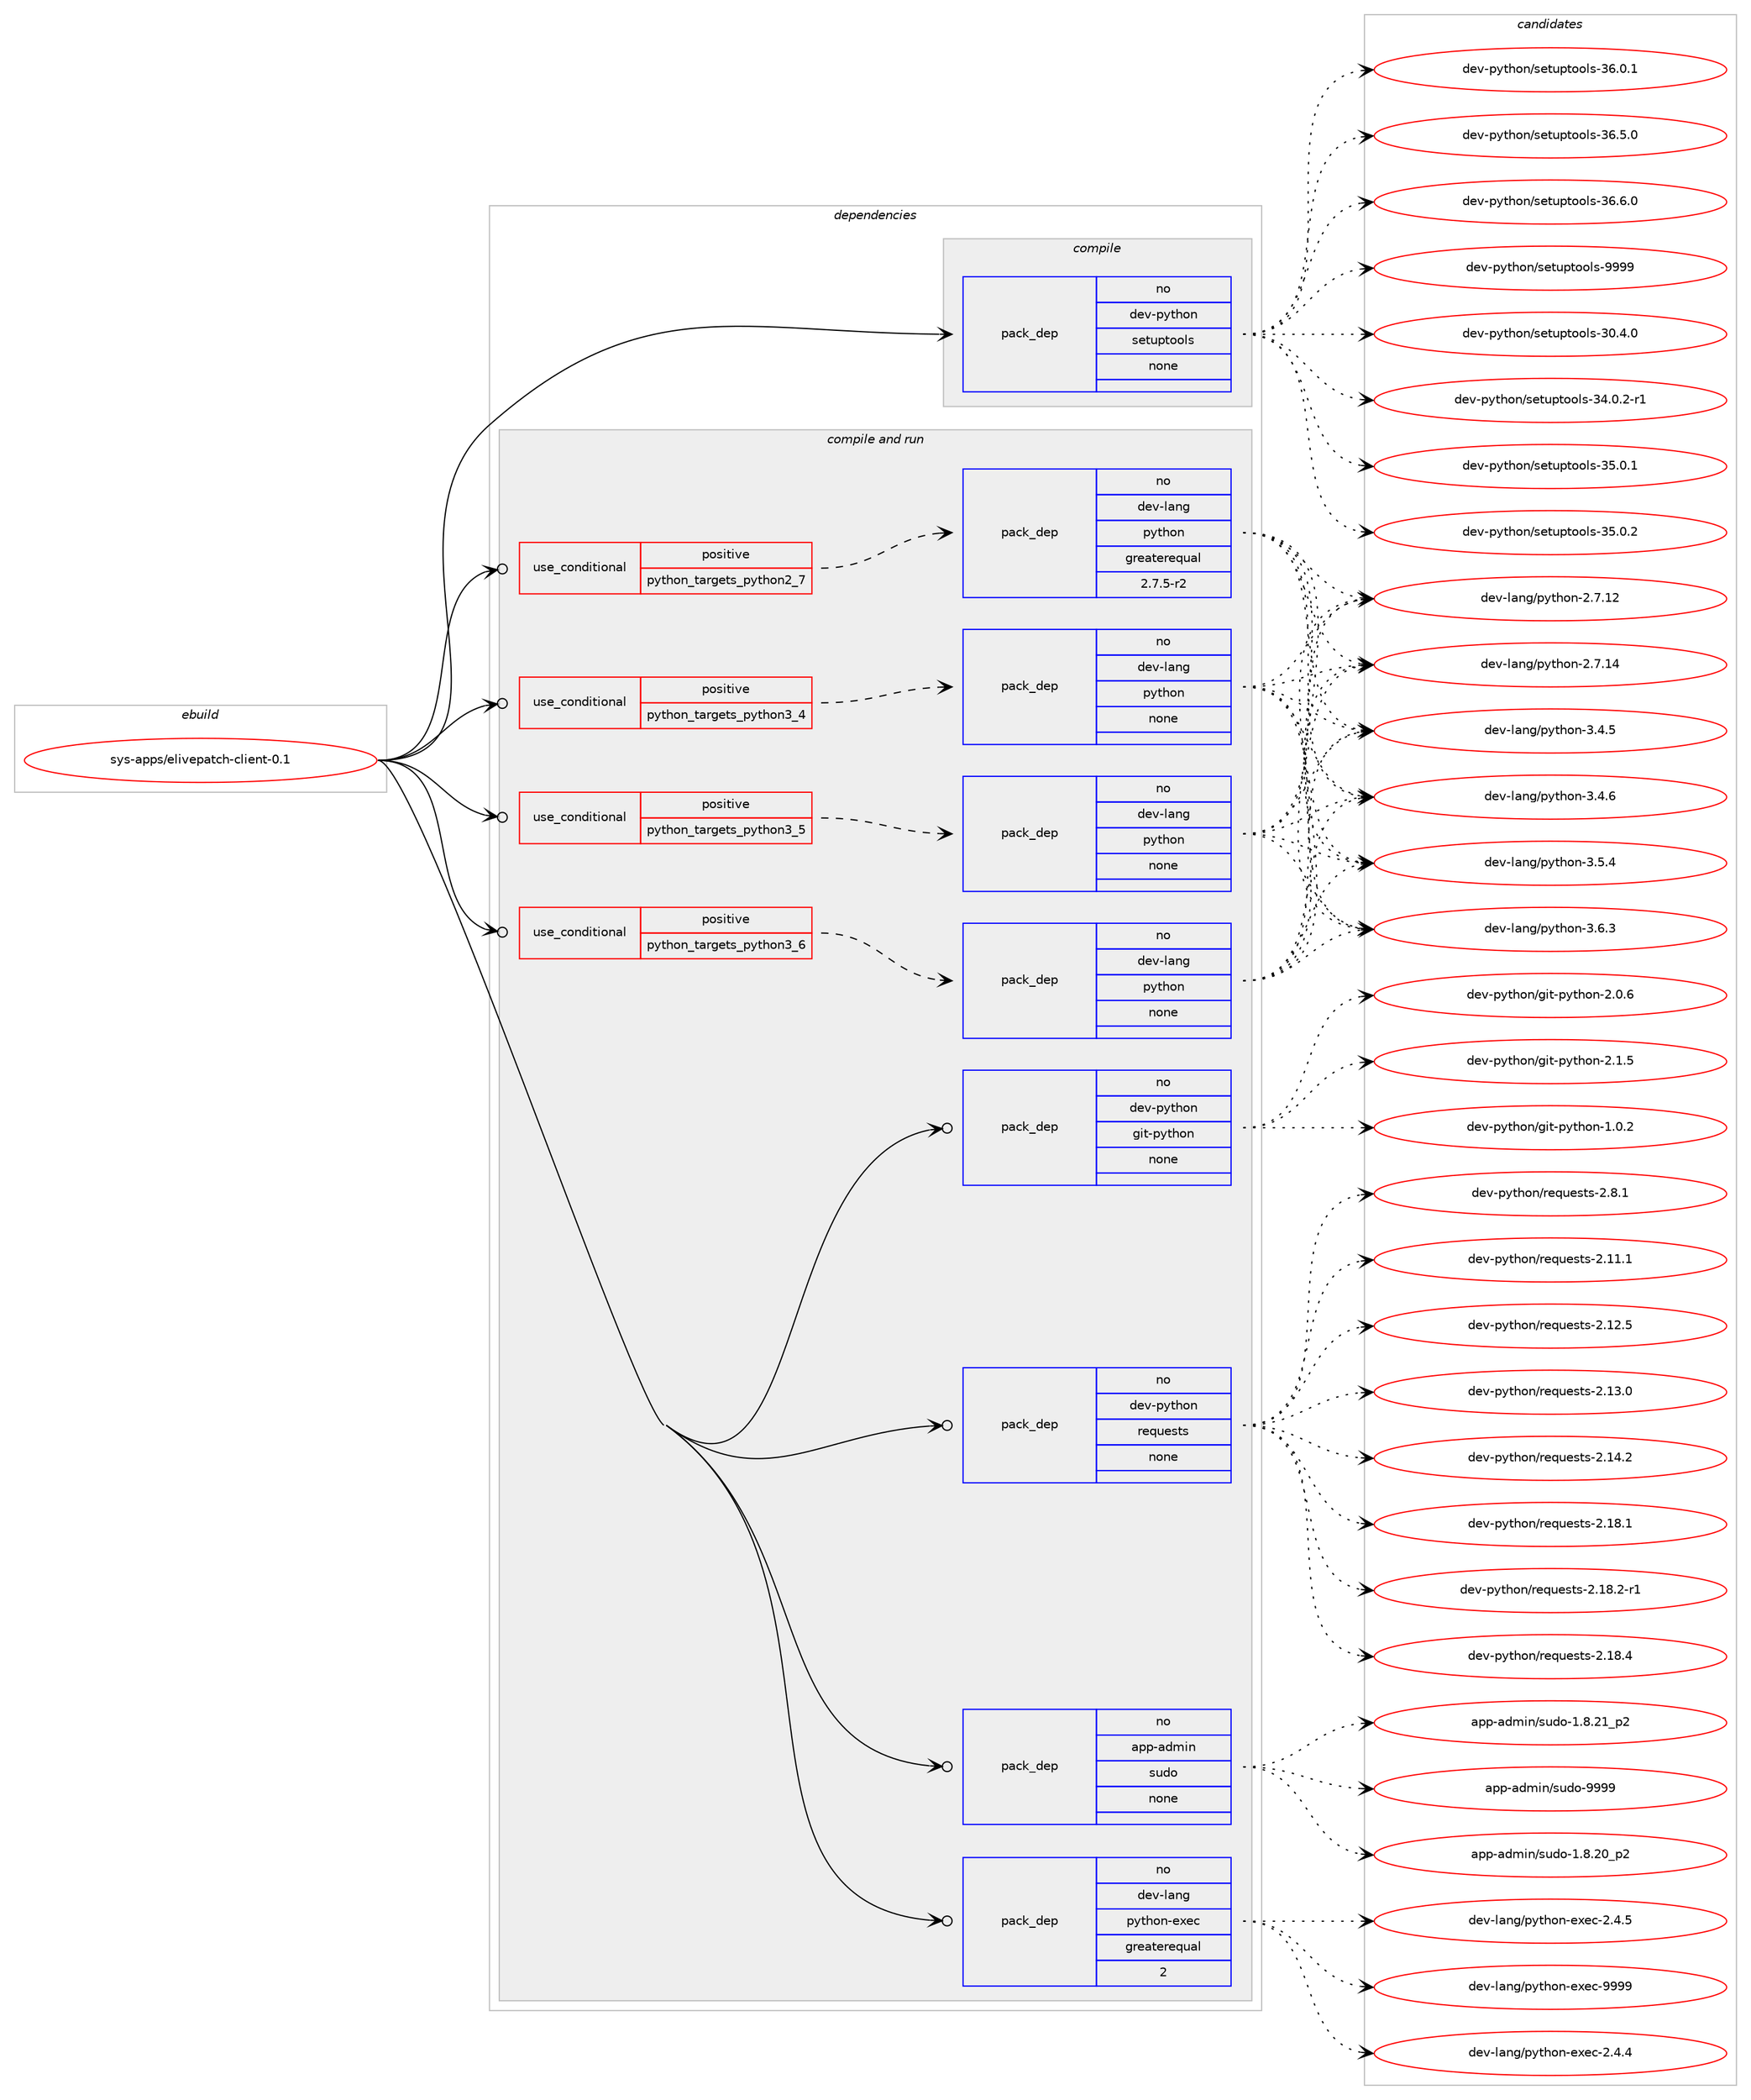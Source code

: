 digraph prolog {

# *************
# Graph options
# *************

newrank=true;
concentrate=true;
compound=true;
graph [rankdir=LR,fontname=Helvetica,fontsize=10,ranksep=1.5];#, ranksep=2.5, nodesep=0.2];
edge  [arrowhead=vee];
node  [fontname=Helvetica,fontsize=10];

# **********
# The ebuild
# **********

subgraph cluster_leftcol {
color=gray;
rank=same;
label=<<i>ebuild</i>>;
id [label="sys-apps/elivepatch-client-0.1", color=red, width=4, href="../sys-apps/elivepatch-client-0.1.svg"];
}

# ****************
# The dependencies
# ****************

subgraph cluster_midcol {
color=gray;
label=<<i>dependencies</i>>;
subgraph cluster_compile {
fillcolor="#eeeeee";
style=filled;
label=<<i>compile</i>>;
subgraph pack347672 {
dependency468420 [label=<<TABLE BORDER="0" CELLBORDER="1" CELLSPACING="0" CELLPADDING="4" WIDTH="220"><TR><TD ROWSPAN="6" CELLPADDING="30">pack_dep</TD></TR><TR><TD WIDTH="110">no</TD></TR><TR><TD>dev-python</TD></TR><TR><TD>setuptools</TD></TR><TR><TD>none</TD></TR><TR><TD></TD></TR></TABLE>>, shape=none, color=blue];
}
id:e -> dependency468420:w [weight=20,style="solid",arrowhead="vee"];
}
subgraph cluster_compileandrun {
fillcolor="#eeeeee";
style=filled;
label=<<i>compile and run</i>>;
subgraph cond112669 {
dependency468421 [label=<<TABLE BORDER="0" CELLBORDER="1" CELLSPACING="0" CELLPADDING="4"><TR><TD ROWSPAN="3" CELLPADDING="10">use_conditional</TD></TR><TR><TD>positive</TD></TR><TR><TD>python_targets_python2_7</TD></TR></TABLE>>, shape=none, color=red];
subgraph pack347673 {
dependency468422 [label=<<TABLE BORDER="0" CELLBORDER="1" CELLSPACING="0" CELLPADDING="4" WIDTH="220"><TR><TD ROWSPAN="6" CELLPADDING="30">pack_dep</TD></TR><TR><TD WIDTH="110">no</TD></TR><TR><TD>dev-lang</TD></TR><TR><TD>python</TD></TR><TR><TD>greaterequal</TD></TR><TR><TD>2.7.5-r2</TD></TR></TABLE>>, shape=none, color=blue];
}
dependency468421:e -> dependency468422:w [weight=20,style="dashed",arrowhead="vee"];
}
id:e -> dependency468421:w [weight=20,style="solid",arrowhead="odotvee"];
subgraph cond112670 {
dependency468423 [label=<<TABLE BORDER="0" CELLBORDER="1" CELLSPACING="0" CELLPADDING="4"><TR><TD ROWSPAN="3" CELLPADDING="10">use_conditional</TD></TR><TR><TD>positive</TD></TR><TR><TD>python_targets_python3_4</TD></TR></TABLE>>, shape=none, color=red];
subgraph pack347674 {
dependency468424 [label=<<TABLE BORDER="0" CELLBORDER="1" CELLSPACING="0" CELLPADDING="4" WIDTH="220"><TR><TD ROWSPAN="6" CELLPADDING="30">pack_dep</TD></TR><TR><TD WIDTH="110">no</TD></TR><TR><TD>dev-lang</TD></TR><TR><TD>python</TD></TR><TR><TD>none</TD></TR><TR><TD></TD></TR></TABLE>>, shape=none, color=blue];
}
dependency468423:e -> dependency468424:w [weight=20,style="dashed",arrowhead="vee"];
}
id:e -> dependency468423:w [weight=20,style="solid",arrowhead="odotvee"];
subgraph cond112671 {
dependency468425 [label=<<TABLE BORDER="0" CELLBORDER="1" CELLSPACING="0" CELLPADDING="4"><TR><TD ROWSPAN="3" CELLPADDING="10">use_conditional</TD></TR><TR><TD>positive</TD></TR><TR><TD>python_targets_python3_5</TD></TR></TABLE>>, shape=none, color=red];
subgraph pack347675 {
dependency468426 [label=<<TABLE BORDER="0" CELLBORDER="1" CELLSPACING="0" CELLPADDING="4" WIDTH="220"><TR><TD ROWSPAN="6" CELLPADDING="30">pack_dep</TD></TR><TR><TD WIDTH="110">no</TD></TR><TR><TD>dev-lang</TD></TR><TR><TD>python</TD></TR><TR><TD>none</TD></TR><TR><TD></TD></TR></TABLE>>, shape=none, color=blue];
}
dependency468425:e -> dependency468426:w [weight=20,style="dashed",arrowhead="vee"];
}
id:e -> dependency468425:w [weight=20,style="solid",arrowhead="odotvee"];
subgraph cond112672 {
dependency468427 [label=<<TABLE BORDER="0" CELLBORDER="1" CELLSPACING="0" CELLPADDING="4"><TR><TD ROWSPAN="3" CELLPADDING="10">use_conditional</TD></TR><TR><TD>positive</TD></TR><TR><TD>python_targets_python3_6</TD></TR></TABLE>>, shape=none, color=red];
subgraph pack347676 {
dependency468428 [label=<<TABLE BORDER="0" CELLBORDER="1" CELLSPACING="0" CELLPADDING="4" WIDTH="220"><TR><TD ROWSPAN="6" CELLPADDING="30">pack_dep</TD></TR><TR><TD WIDTH="110">no</TD></TR><TR><TD>dev-lang</TD></TR><TR><TD>python</TD></TR><TR><TD>none</TD></TR><TR><TD></TD></TR></TABLE>>, shape=none, color=blue];
}
dependency468427:e -> dependency468428:w [weight=20,style="dashed",arrowhead="vee"];
}
id:e -> dependency468427:w [weight=20,style="solid",arrowhead="odotvee"];
subgraph pack347677 {
dependency468429 [label=<<TABLE BORDER="0" CELLBORDER="1" CELLSPACING="0" CELLPADDING="4" WIDTH="220"><TR><TD ROWSPAN="6" CELLPADDING="30">pack_dep</TD></TR><TR><TD WIDTH="110">no</TD></TR><TR><TD>app-admin</TD></TR><TR><TD>sudo</TD></TR><TR><TD>none</TD></TR><TR><TD></TD></TR></TABLE>>, shape=none, color=blue];
}
id:e -> dependency468429:w [weight=20,style="solid",arrowhead="odotvee"];
subgraph pack347678 {
dependency468430 [label=<<TABLE BORDER="0" CELLBORDER="1" CELLSPACING="0" CELLPADDING="4" WIDTH="220"><TR><TD ROWSPAN="6" CELLPADDING="30">pack_dep</TD></TR><TR><TD WIDTH="110">no</TD></TR><TR><TD>dev-lang</TD></TR><TR><TD>python-exec</TD></TR><TR><TD>greaterequal</TD></TR><TR><TD>2</TD></TR></TABLE>>, shape=none, color=blue];
}
id:e -> dependency468430:w [weight=20,style="solid",arrowhead="odotvee"];
subgraph pack347679 {
dependency468431 [label=<<TABLE BORDER="0" CELLBORDER="1" CELLSPACING="0" CELLPADDING="4" WIDTH="220"><TR><TD ROWSPAN="6" CELLPADDING="30">pack_dep</TD></TR><TR><TD WIDTH="110">no</TD></TR><TR><TD>dev-python</TD></TR><TR><TD>git-python</TD></TR><TR><TD>none</TD></TR><TR><TD></TD></TR></TABLE>>, shape=none, color=blue];
}
id:e -> dependency468431:w [weight=20,style="solid",arrowhead="odotvee"];
subgraph pack347680 {
dependency468432 [label=<<TABLE BORDER="0" CELLBORDER="1" CELLSPACING="0" CELLPADDING="4" WIDTH="220"><TR><TD ROWSPAN="6" CELLPADDING="30">pack_dep</TD></TR><TR><TD WIDTH="110">no</TD></TR><TR><TD>dev-python</TD></TR><TR><TD>requests</TD></TR><TR><TD>none</TD></TR><TR><TD></TD></TR></TABLE>>, shape=none, color=blue];
}
id:e -> dependency468432:w [weight=20,style="solid",arrowhead="odotvee"];
}
subgraph cluster_run {
fillcolor="#eeeeee";
style=filled;
label=<<i>run</i>>;
}
}

# **************
# The candidates
# **************

subgraph cluster_choices {
rank=same;
color=gray;
label=<<i>candidates</i>>;

subgraph choice347672 {
color=black;
nodesep=1;
choice100101118451121211161041111104711510111611711211611111110811545514846524648 [label="dev-python/setuptools-30.4.0", color=red, width=4,href="../dev-python/setuptools-30.4.0.svg"];
choice1001011184511212111610411111047115101116117112116111111108115455152464846504511449 [label="dev-python/setuptools-34.0.2-r1", color=red, width=4,href="../dev-python/setuptools-34.0.2-r1.svg"];
choice100101118451121211161041111104711510111611711211611111110811545515346484649 [label="dev-python/setuptools-35.0.1", color=red, width=4,href="../dev-python/setuptools-35.0.1.svg"];
choice100101118451121211161041111104711510111611711211611111110811545515346484650 [label="dev-python/setuptools-35.0.2", color=red, width=4,href="../dev-python/setuptools-35.0.2.svg"];
choice100101118451121211161041111104711510111611711211611111110811545515446484649 [label="dev-python/setuptools-36.0.1", color=red, width=4,href="../dev-python/setuptools-36.0.1.svg"];
choice100101118451121211161041111104711510111611711211611111110811545515446534648 [label="dev-python/setuptools-36.5.0", color=red, width=4,href="../dev-python/setuptools-36.5.0.svg"];
choice100101118451121211161041111104711510111611711211611111110811545515446544648 [label="dev-python/setuptools-36.6.0", color=red, width=4,href="../dev-python/setuptools-36.6.0.svg"];
choice10010111845112121116104111110471151011161171121161111111081154557575757 [label="dev-python/setuptools-9999", color=red, width=4,href="../dev-python/setuptools-9999.svg"];
dependency468420:e -> choice100101118451121211161041111104711510111611711211611111110811545514846524648:w [style=dotted,weight="100"];
dependency468420:e -> choice1001011184511212111610411111047115101116117112116111111108115455152464846504511449:w [style=dotted,weight="100"];
dependency468420:e -> choice100101118451121211161041111104711510111611711211611111110811545515346484649:w [style=dotted,weight="100"];
dependency468420:e -> choice100101118451121211161041111104711510111611711211611111110811545515346484650:w [style=dotted,weight="100"];
dependency468420:e -> choice100101118451121211161041111104711510111611711211611111110811545515446484649:w [style=dotted,weight="100"];
dependency468420:e -> choice100101118451121211161041111104711510111611711211611111110811545515446534648:w [style=dotted,weight="100"];
dependency468420:e -> choice100101118451121211161041111104711510111611711211611111110811545515446544648:w [style=dotted,weight="100"];
dependency468420:e -> choice10010111845112121116104111110471151011161171121161111111081154557575757:w [style=dotted,weight="100"];
}
subgraph choice347673 {
color=black;
nodesep=1;
choice10010111845108971101034711212111610411111045504655464950 [label="dev-lang/python-2.7.12", color=red, width=4,href="../dev-lang/python-2.7.12.svg"];
choice10010111845108971101034711212111610411111045504655464952 [label="dev-lang/python-2.7.14", color=red, width=4,href="../dev-lang/python-2.7.14.svg"];
choice100101118451089711010347112121116104111110455146524653 [label="dev-lang/python-3.4.5", color=red, width=4,href="../dev-lang/python-3.4.5.svg"];
choice100101118451089711010347112121116104111110455146524654 [label="dev-lang/python-3.4.6", color=red, width=4,href="../dev-lang/python-3.4.6.svg"];
choice100101118451089711010347112121116104111110455146534652 [label="dev-lang/python-3.5.4", color=red, width=4,href="../dev-lang/python-3.5.4.svg"];
choice100101118451089711010347112121116104111110455146544651 [label="dev-lang/python-3.6.3", color=red, width=4,href="../dev-lang/python-3.6.3.svg"];
dependency468422:e -> choice10010111845108971101034711212111610411111045504655464950:w [style=dotted,weight="100"];
dependency468422:e -> choice10010111845108971101034711212111610411111045504655464952:w [style=dotted,weight="100"];
dependency468422:e -> choice100101118451089711010347112121116104111110455146524653:w [style=dotted,weight="100"];
dependency468422:e -> choice100101118451089711010347112121116104111110455146524654:w [style=dotted,weight="100"];
dependency468422:e -> choice100101118451089711010347112121116104111110455146534652:w [style=dotted,weight="100"];
dependency468422:e -> choice100101118451089711010347112121116104111110455146544651:w [style=dotted,weight="100"];
}
subgraph choice347674 {
color=black;
nodesep=1;
choice10010111845108971101034711212111610411111045504655464950 [label="dev-lang/python-2.7.12", color=red, width=4,href="../dev-lang/python-2.7.12.svg"];
choice10010111845108971101034711212111610411111045504655464952 [label="dev-lang/python-2.7.14", color=red, width=4,href="../dev-lang/python-2.7.14.svg"];
choice100101118451089711010347112121116104111110455146524653 [label="dev-lang/python-3.4.5", color=red, width=4,href="../dev-lang/python-3.4.5.svg"];
choice100101118451089711010347112121116104111110455146524654 [label="dev-lang/python-3.4.6", color=red, width=4,href="../dev-lang/python-3.4.6.svg"];
choice100101118451089711010347112121116104111110455146534652 [label="dev-lang/python-3.5.4", color=red, width=4,href="../dev-lang/python-3.5.4.svg"];
choice100101118451089711010347112121116104111110455146544651 [label="dev-lang/python-3.6.3", color=red, width=4,href="../dev-lang/python-3.6.3.svg"];
dependency468424:e -> choice10010111845108971101034711212111610411111045504655464950:w [style=dotted,weight="100"];
dependency468424:e -> choice10010111845108971101034711212111610411111045504655464952:w [style=dotted,weight="100"];
dependency468424:e -> choice100101118451089711010347112121116104111110455146524653:w [style=dotted,weight="100"];
dependency468424:e -> choice100101118451089711010347112121116104111110455146524654:w [style=dotted,weight="100"];
dependency468424:e -> choice100101118451089711010347112121116104111110455146534652:w [style=dotted,weight="100"];
dependency468424:e -> choice100101118451089711010347112121116104111110455146544651:w [style=dotted,weight="100"];
}
subgraph choice347675 {
color=black;
nodesep=1;
choice10010111845108971101034711212111610411111045504655464950 [label="dev-lang/python-2.7.12", color=red, width=4,href="../dev-lang/python-2.7.12.svg"];
choice10010111845108971101034711212111610411111045504655464952 [label="dev-lang/python-2.7.14", color=red, width=4,href="../dev-lang/python-2.7.14.svg"];
choice100101118451089711010347112121116104111110455146524653 [label="dev-lang/python-3.4.5", color=red, width=4,href="../dev-lang/python-3.4.5.svg"];
choice100101118451089711010347112121116104111110455146524654 [label="dev-lang/python-3.4.6", color=red, width=4,href="../dev-lang/python-3.4.6.svg"];
choice100101118451089711010347112121116104111110455146534652 [label="dev-lang/python-3.5.4", color=red, width=4,href="../dev-lang/python-3.5.4.svg"];
choice100101118451089711010347112121116104111110455146544651 [label="dev-lang/python-3.6.3", color=red, width=4,href="../dev-lang/python-3.6.3.svg"];
dependency468426:e -> choice10010111845108971101034711212111610411111045504655464950:w [style=dotted,weight="100"];
dependency468426:e -> choice10010111845108971101034711212111610411111045504655464952:w [style=dotted,weight="100"];
dependency468426:e -> choice100101118451089711010347112121116104111110455146524653:w [style=dotted,weight="100"];
dependency468426:e -> choice100101118451089711010347112121116104111110455146524654:w [style=dotted,weight="100"];
dependency468426:e -> choice100101118451089711010347112121116104111110455146534652:w [style=dotted,weight="100"];
dependency468426:e -> choice100101118451089711010347112121116104111110455146544651:w [style=dotted,weight="100"];
}
subgraph choice347676 {
color=black;
nodesep=1;
choice10010111845108971101034711212111610411111045504655464950 [label="dev-lang/python-2.7.12", color=red, width=4,href="../dev-lang/python-2.7.12.svg"];
choice10010111845108971101034711212111610411111045504655464952 [label="dev-lang/python-2.7.14", color=red, width=4,href="../dev-lang/python-2.7.14.svg"];
choice100101118451089711010347112121116104111110455146524653 [label="dev-lang/python-3.4.5", color=red, width=4,href="../dev-lang/python-3.4.5.svg"];
choice100101118451089711010347112121116104111110455146524654 [label="dev-lang/python-3.4.6", color=red, width=4,href="../dev-lang/python-3.4.6.svg"];
choice100101118451089711010347112121116104111110455146534652 [label="dev-lang/python-3.5.4", color=red, width=4,href="../dev-lang/python-3.5.4.svg"];
choice100101118451089711010347112121116104111110455146544651 [label="dev-lang/python-3.6.3", color=red, width=4,href="../dev-lang/python-3.6.3.svg"];
dependency468428:e -> choice10010111845108971101034711212111610411111045504655464950:w [style=dotted,weight="100"];
dependency468428:e -> choice10010111845108971101034711212111610411111045504655464952:w [style=dotted,weight="100"];
dependency468428:e -> choice100101118451089711010347112121116104111110455146524653:w [style=dotted,weight="100"];
dependency468428:e -> choice100101118451089711010347112121116104111110455146524654:w [style=dotted,weight="100"];
dependency468428:e -> choice100101118451089711010347112121116104111110455146534652:w [style=dotted,weight="100"];
dependency468428:e -> choice100101118451089711010347112121116104111110455146544651:w [style=dotted,weight="100"];
}
subgraph choice347677 {
color=black;
nodesep=1;
choice97112112459710010910511047115117100111454946564650489511250 [label="app-admin/sudo-1.8.20_p2", color=red, width=4,href="../app-admin/sudo-1.8.20_p2.svg"];
choice97112112459710010910511047115117100111454946564650499511250 [label="app-admin/sudo-1.8.21_p2", color=red, width=4,href="../app-admin/sudo-1.8.21_p2.svg"];
choice971121124597100109105110471151171001114557575757 [label="app-admin/sudo-9999", color=red, width=4,href="../app-admin/sudo-9999.svg"];
dependency468429:e -> choice97112112459710010910511047115117100111454946564650489511250:w [style=dotted,weight="100"];
dependency468429:e -> choice97112112459710010910511047115117100111454946564650499511250:w [style=dotted,weight="100"];
dependency468429:e -> choice971121124597100109105110471151171001114557575757:w [style=dotted,weight="100"];
}
subgraph choice347678 {
color=black;
nodesep=1;
choice1001011184510897110103471121211161041111104510112010199455046524652 [label="dev-lang/python-exec-2.4.4", color=red, width=4,href="../dev-lang/python-exec-2.4.4.svg"];
choice1001011184510897110103471121211161041111104510112010199455046524653 [label="dev-lang/python-exec-2.4.5", color=red, width=4,href="../dev-lang/python-exec-2.4.5.svg"];
choice10010111845108971101034711212111610411111045101120101994557575757 [label="dev-lang/python-exec-9999", color=red, width=4,href="../dev-lang/python-exec-9999.svg"];
dependency468430:e -> choice1001011184510897110103471121211161041111104510112010199455046524652:w [style=dotted,weight="100"];
dependency468430:e -> choice1001011184510897110103471121211161041111104510112010199455046524653:w [style=dotted,weight="100"];
dependency468430:e -> choice10010111845108971101034711212111610411111045101120101994557575757:w [style=dotted,weight="100"];
}
subgraph choice347679 {
color=black;
nodesep=1;
choice100101118451121211161041111104710310511645112121116104111110454946484650 [label="dev-python/git-python-1.0.2", color=red, width=4,href="../dev-python/git-python-1.0.2.svg"];
choice100101118451121211161041111104710310511645112121116104111110455046484654 [label="dev-python/git-python-2.0.6", color=red, width=4,href="../dev-python/git-python-2.0.6.svg"];
choice100101118451121211161041111104710310511645112121116104111110455046494653 [label="dev-python/git-python-2.1.5", color=red, width=4,href="../dev-python/git-python-2.1.5.svg"];
dependency468431:e -> choice100101118451121211161041111104710310511645112121116104111110454946484650:w [style=dotted,weight="100"];
dependency468431:e -> choice100101118451121211161041111104710310511645112121116104111110455046484654:w [style=dotted,weight="100"];
dependency468431:e -> choice100101118451121211161041111104710310511645112121116104111110455046494653:w [style=dotted,weight="100"];
}
subgraph choice347680 {
color=black;
nodesep=1;
choice100101118451121211161041111104711410111311710111511611545504649494649 [label="dev-python/requests-2.11.1", color=red, width=4,href="../dev-python/requests-2.11.1.svg"];
choice100101118451121211161041111104711410111311710111511611545504649504653 [label="dev-python/requests-2.12.5", color=red, width=4,href="../dev-python/requests-2.12.5.svg"];
choice100101118451121211161041111104711410111311710111511611545504649514648 [label="dev-python/requests-2.13.0", color=red, width=4,href="../dev-python/requests-2.13.0.svg"];
choice100101118451121211161041111104711410111311710111511611545504649524650 [label="dev-python/requests-2.14.2", color=red, width=4,href="../dev-python/requests-2.14.2.svg"];
choice100101118451121211161041111104711410111311710111511611545504649564649 [label="dev-python/requests-2.18.1", color=red, width=4,href="../dev-python/requests-2.18.1.svg"];
choice1001011184511212111610411111047114101113117101115116115455046495646504511449 [label="dev-python/requests-2.18.2-r1", color=red, width=4,href="../dev-python/requests-2.18.2-r1.svg"];
choice100101118451121211161041111104711410111311710111511611545504649564652 [label="dev-python/requests-2.18.4", color=red, width=4,href="../dev-python/requests-2.18.4.svg"];
choice1001011184511212111610411111047114101113117101115116115455046564649 [label="dev-python/requests-2.8.1", color=red, width=4,href="../dev-python/requests-2.8.1.svg"];
dependency468432:e -> choice100101118451121211161041111104711410111311710111511611545504649494649:w [style=dotted,weight="100"];
dependency468432:e -> choice100101118451121211161041111104711410111311710111511611545504649504653:w [style=dotted,weight="100"];
dependency468432:e -> choice100101118451121211161041111104711410111311710111511611545504649514648:w [style=dotted,weight="100"];
dependency468432:e -> choice100101118451121211161041111104711410111311710111511611545504649524650:w [style=dotted,weight="100"];
dependency468432:e -> choice100101118451121211161041111104711410111311710111511611545504649564649:w [style=dotted,weight="100"];
dependency468432:e -> choice1001011184511212111610411111047114101113117101115116115455046495646504511449:w [style=dotted,weight="100"];
dependency468432:e -> choice100101118451121211161041111104711410111311710111511611545504649564652:w [style=dotted,weight="100"];
dependency468432:e -> choice1001011184511212111610411111047114101113117101115116115455046564649:w [style=dotted,weight="100"];
}
}

}
